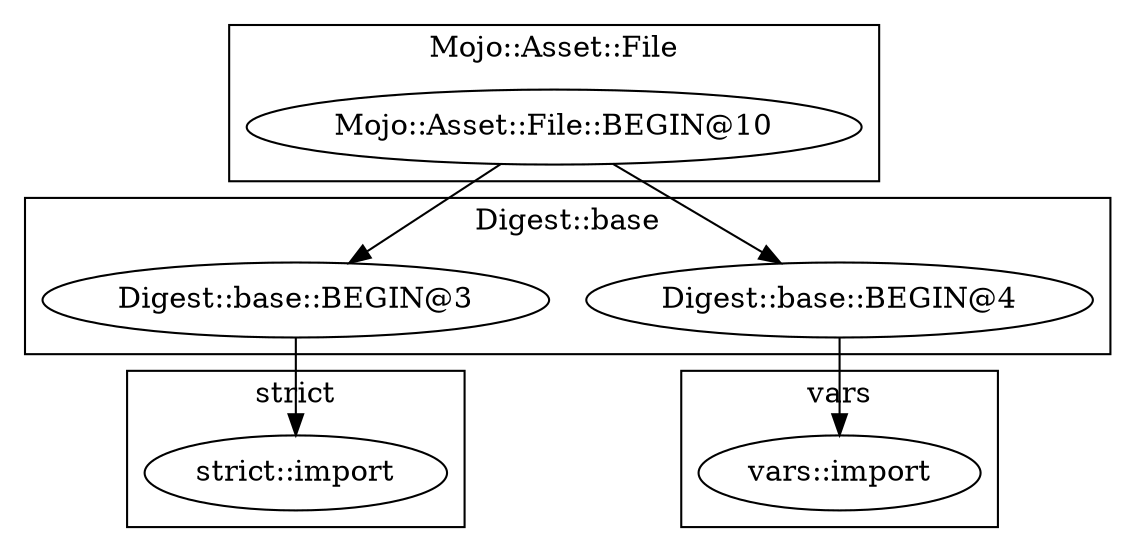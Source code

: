 digraph {
graph [overlap=false]
subgraph cluster_vars {
	label="vars";
	"vars::import";
}
subgraph cluster_strict {
	label="strict";
	"strict::import";
}
subgraph cluster_Digest_base {
	label="Digest::base";
	"Digest::base::BEGIN@3";
	"Digest::base::BEGIN@4";
}
subgraph cluster_Mojo_Asset_File {
	label="Mojo::Asset::File";
	"Mojo::Asset::File::BEGIN@10";
}
"Mojo::Asset::File::BEGIN@10" -> "Digest::base::BEGIN@4";
"Mojo::Asset::File::BEGIN@10" -> "Digest::base::BEGIN@3";
"Digest::base::BEGIN@4" -> "vars::import";
"Digest::base::BEGIN@3" -> "strict::import";
}
